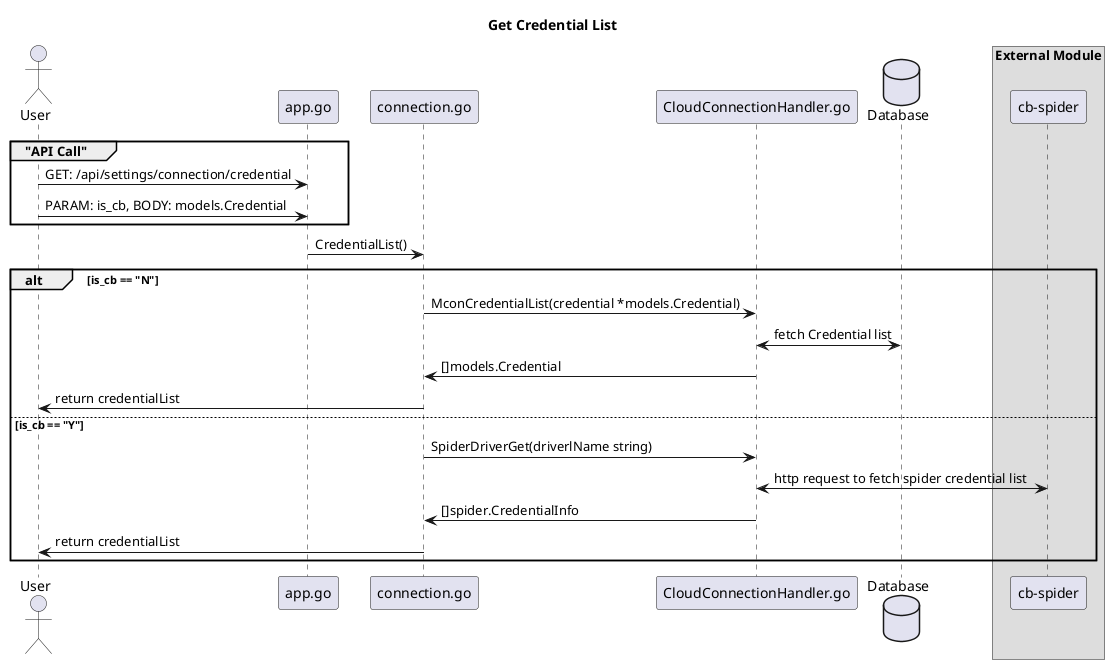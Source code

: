 @startuml

title "Get Credential List"

actor User as user

participant "app.go" as app
participant "connection.go" as route
participant "CloudConnectionHandler.go" as handler
database Database as DB

box "External Module"
participant "cb-spider" as spider
end box

group  "API Call"
user    -> app : GET: /api/settings/connection/credential
user    -> app : PARAM: is_cb, BODY: models.Credential
end
app     -> route: CredentialList()

alt is_cb == "N"
    route     -> handler: MconCredentialList(credential *models.Credential)
    handler <-> DB: fetch Credential list
    route <- handler: []models.Credential
    user <- route:  return credentialList
else is_cb == "Y"
    route   -> handler: SpiderDriverGet(driverlName string)
    handler <-> spider: http request to fetch spider credential list
    route <- handler: []spider.CredentialInfo
    user <- route:  return credentialList
end

@enduml
